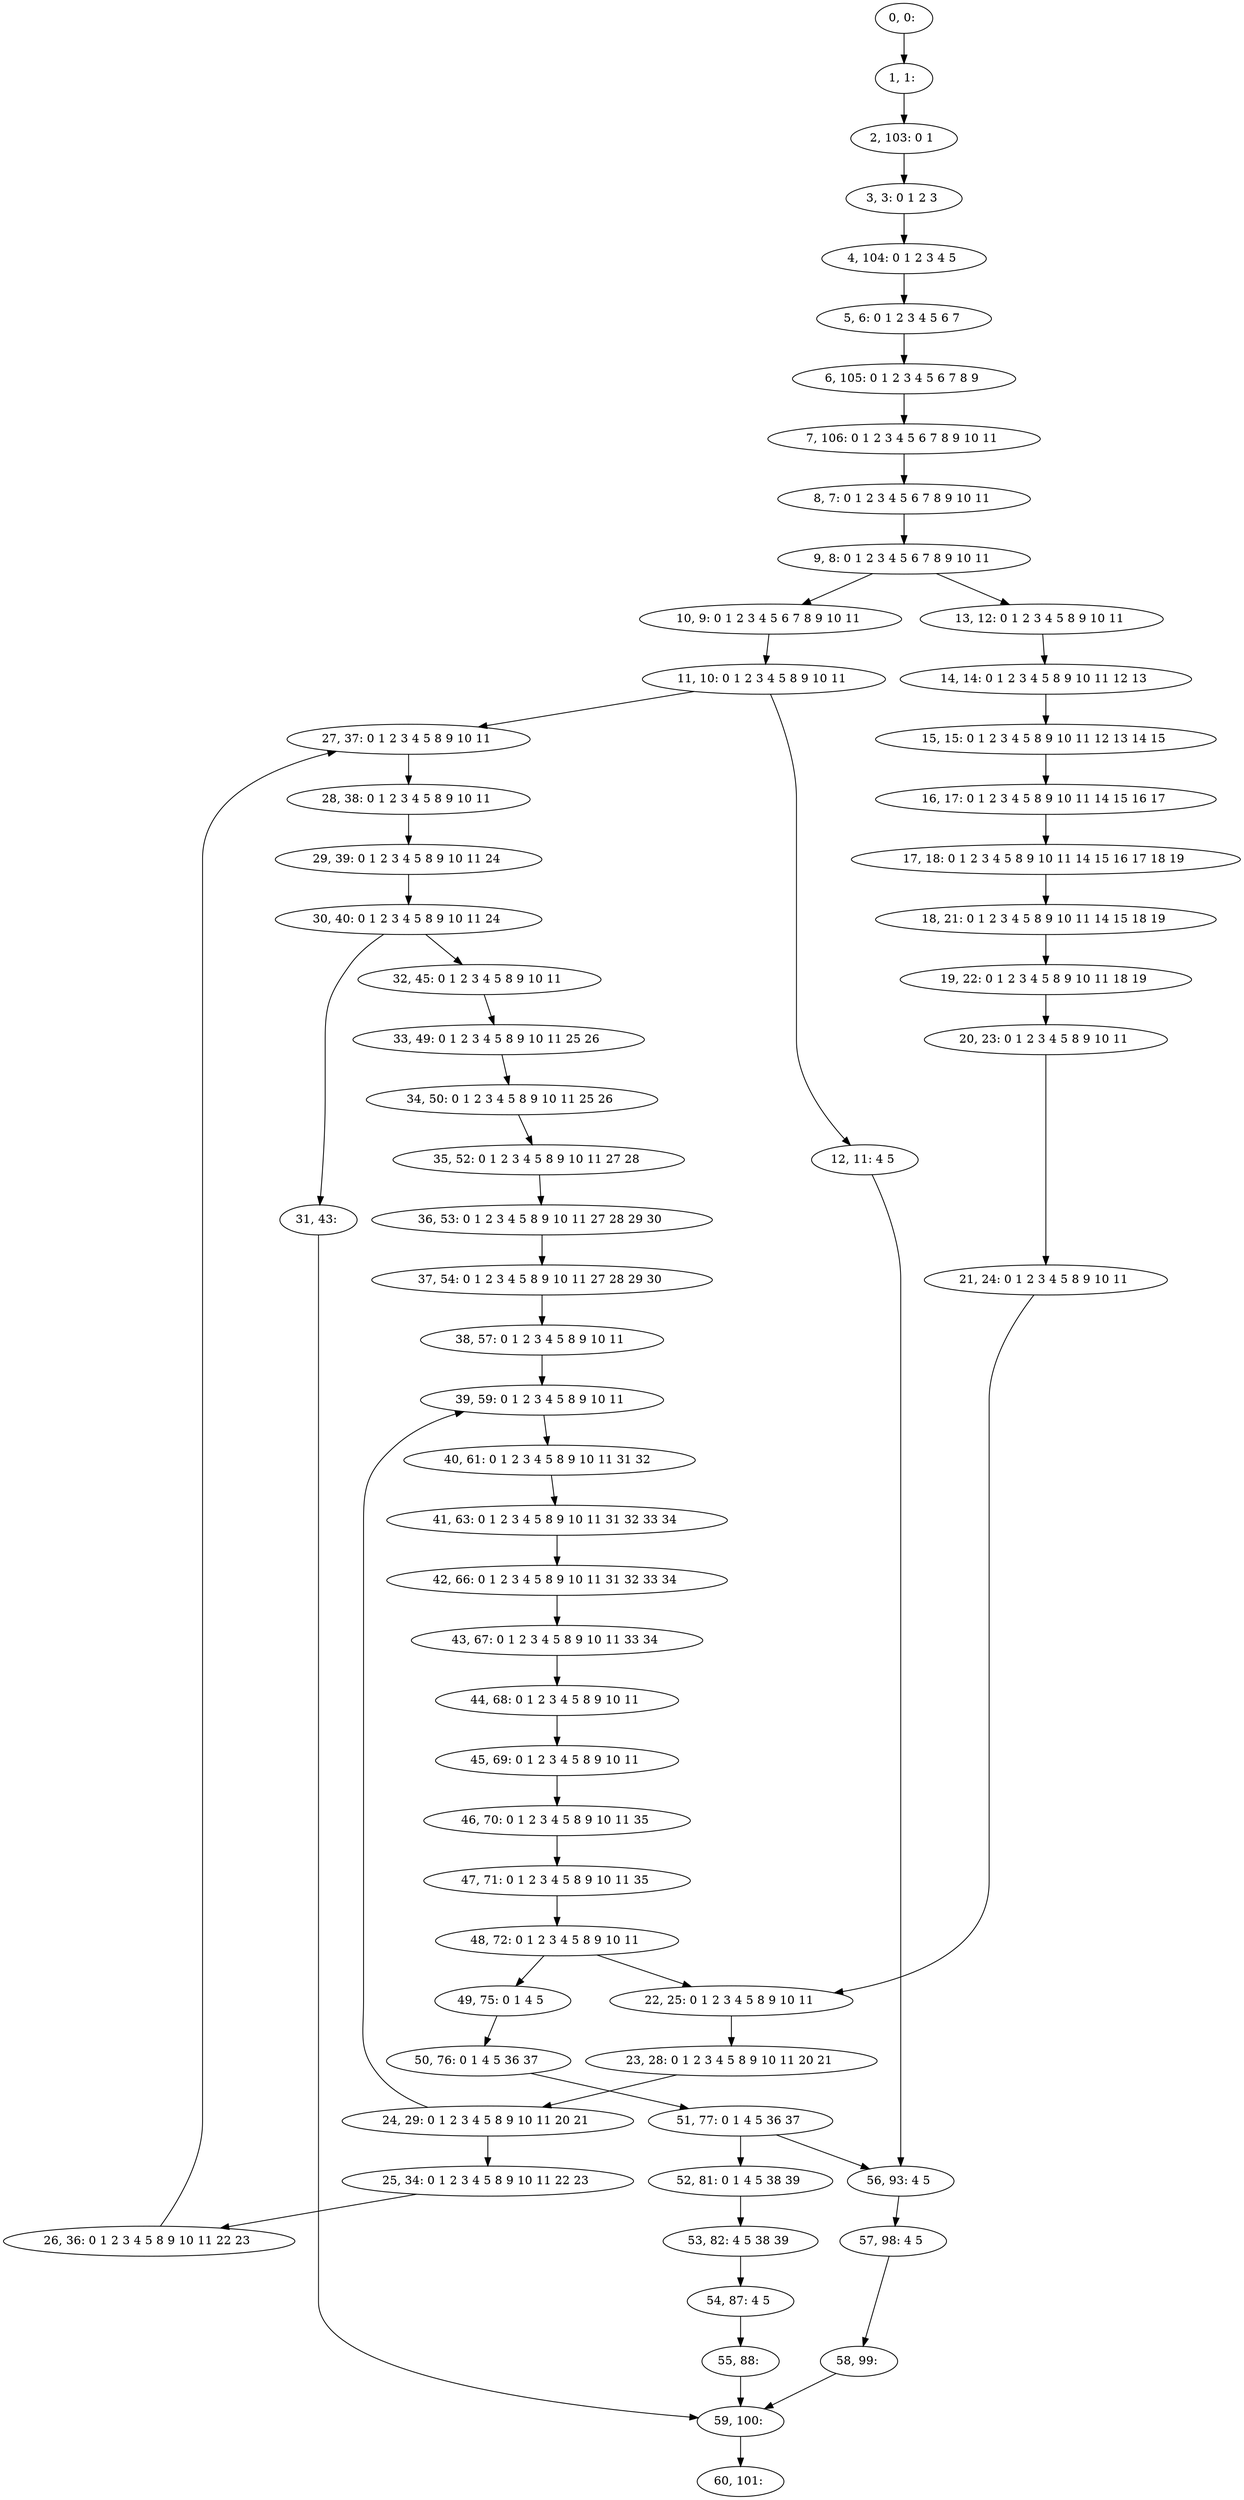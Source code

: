 digraph G {
0[label="0, 0: "];
1[label="1, 1: "];
2[label="2, 103: 0 1 "];
3[label="3, 3: 0 1 2 3 "];
4[label="4, 104: 0 1 2 3 4 5 "];
5[label="5, 6: 0 1 2 3 4 5 6 7 "];
6[label="6, 105: 0 1 2 3 4 5 6 7 8 9 "];
7[label="7, 106: 0 1 2 3 4 5 6 7 8 9 10 11 "];
8[label="8, 7: 0 1 2 3 4 5 6 7 8 9 10 11 "];
9[label="9, 8: 0 1 2 3 4 5 6 7 8 9 10 11 "];
10[label="10, 9: 0 1 2 3 4 5 6 7 8 9 10 11 "];
11[label="11, 10: 0 1 2 3 4 5 8 9 10 11 "];
12[label="12, 11: 4 5 "];
13[label="13, 12: 0 1 2 3 4 5 8 9 10 11 "];
14[label="14, 14: 0 1 2 3 4 5 8 9 10 11 12 13 "];
15[label="15, 15: 0 1 2 3 4 5 8 9 10 11 12 13 14 15 "];
16[label="16, 17: 0 1 2 3 4 5 8 9 10 11 14 15 16 17 "];
17[label="17, 18: 0 1 2 3 4 5 8 9 10 11 14 15 16 17 18 19 "];
18[label="18, 21: 0 1 2 3 4 5 8 9 10 11 14 15 18 19 "];
19[label="19, 22: 0 1 2 3 4 5 8 9 10 11 18 19 "];
20[label="20, 23: 0 1 2 3 4 5 8 9 10 11 "];
21[label="21, 24: 0 1 2 3 4 5 8 9 10 11 "];
22[label="22, 25: 0 1 2 3 4 5 8 9 10 11 "];
23[label="23, 28: 0 1 2 3 4 5 8 9 10 11 20 21 "];
24[label="24, 29: 0 1 2 3 4 5 8 9 10 11 20 21 "];
25[label="25, 34: 0 1 2 3 4 5 8 9 10 11 22 23 "];
26[label="26, 36: 0 1 2 3 4 5 8 9 10 11 22 23 "];
27[label="27, 37: 0 1 2 3 4 5 8 9 10 11 "];
28[label="28, 38: 0 1 2 3 4 5 8 9 10 11 "];
29[label="29, 39: 0 1 2 3 4 5 8 9 10 11 24 "];
30[label="30, 40: 0 1 2 3 4 5 8 9 10 11 24 "];
31[label="31, 43: "];
32[label="32, 45: 0 1 2 3 4 5 8 9 10 11 "];
33[label="33, 49: 0 1 2 3 4 5 8 9 10 11 25 26 "];
34[label="34, 50: 0 1 2 3 4 5 8 9 10 11 25 26 "];
35[label="35, 52: 0 1 2 3 4 5 8 9 10 11 27 28 "];
36[label="36, 53: 0 1 2 3 4 5 8 9 10 11 27 28 29 30 "];
37[label="37, 54: 0 1 2 3 4 5 8 9 10 11 27 28 29 30 "];
38[label="38, 57: 0 1 2 3 4 5 8 9 10 11 "];
39[label="39, 59: 0 1 2 3 4 5 8 9 10 11 "];
40[label="40, 61: 0 1 2 3 4 5 8 9 10 11 31 32 "];
41[label="41, 63: 0 1 2 3 4 5 8 9 10 11 31 32 33 34 "];
42[label="42, 66: 0 1 2 3 4 5 8 9 10 11 31 32 33 34 "];
43[label="43, 67: 0 1 2 3 4 5 8 9 10 11 33 34 "];
44[label="44, 68: 0 1 2 3 4 5 8 9 10 11 "];
45[label="45, 69: 0 1 2 3 4 5 8 9 10 11 "];
46[label="46, 70: 0 1 2 3 4 5 8 9 10 11 35 "];
47[label="47, 71: 0 1 2 3 4 5 8 9 10 11 35 "];
48[label="48, 72: 0 1 2 3 4 5 8 9 10 11 "];
49[label="49, 75: 0 1 4 5 "];
50[label="50, 76: 0 1 4 5 36 37 "];
51[label="51, 77: 0 1 4 5 36 37 "];
52[label="52, 81: 0 1 4 5 38 39 "];
53[label="53, 82: 4 5 38 39 "];
54[label="54, 87: 4 5 "];
55[label="55, 88: "];
56[label="56, 93: 4 5 "];
57[label="57, 98: 4 5 "];
58[label="58, 99: "];
59[label="59, 100: "];
60[label="60, 101: "];
0->1 ;
1->2 ;
2->3 ;
3->4 ;
4->5 ;
5->6 ;
6->7 ;
7->8 ;
8->9 ;
9->10 ;
9->13 ;
10->11 ;
11->12 ;
11->27 ;
12->56 ;
13->14 ;
14->15 ;
15->16 ;
16->17 ;
17->18 ;
18->19 ;
19->20 ;
20->21 ;
21->22 ;
22->23 ;
23->24 ;
24->25 ;
24->39 ;
25->26 ;
26->27 ;
27->28 ;
28->29 ;
29->30 ;
30->31 ;
30->32 ;
31->59 ;
32->33 ;
33->34 ;
34->35 ;
35->36 ;
36->37 ;
37->38 ;
38->39 ;
39->40 ;
40->41 ;
41->42 ;
42->43 ;
43->44 ;
44->45 ;
45->46 ;
46->47 ;
47->48 ;
48->49 ;
48->22 ;
49->50 ;
50->51 ;
51->52 ;
51->56 ;
52->53 ;
53->54 ;
54->55 ;
55->59 ;
56->57 ;
57->58 ;
58->59 ;
59->60 ;
}
